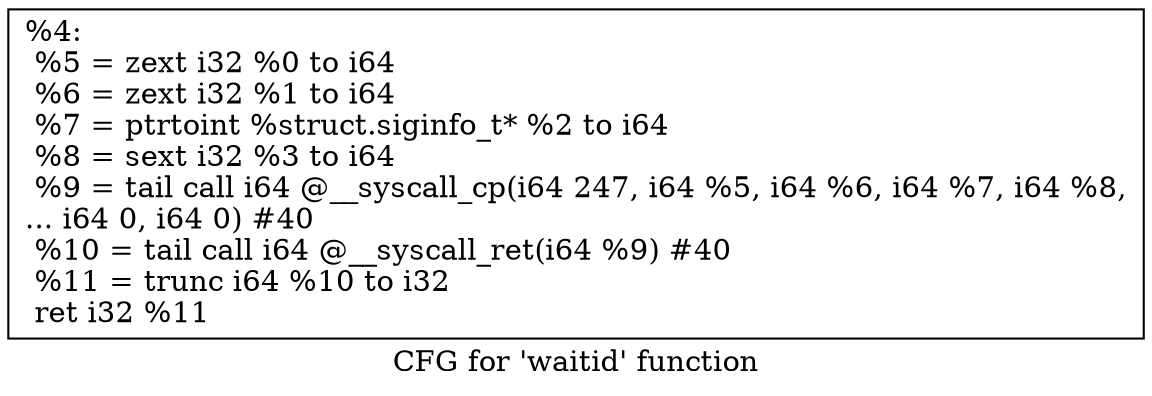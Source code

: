 digraph "CFG for 'waitid' function" {
	label="CFG for 'waitid' function";

	Node0x1b4e690 [shape=record,label="{%4:\l  %5 = zext i32 %0 to i64\l  %6 = zext i32 %1 to i64\l  %7 = ptrtoint %struct.siginfo_t* %2 to i64\l  %8 = sext i32 %3 to i64\l  %9 = tail call i64 @__syscall_cp(i64 247, i64 %5, i64 %6, i64 %7, i64 %8,\l... i64 0, i64 0) #40\l  %10 = tail call i64 @__syscall_ret(i64 %9) #40\l  %11 = trunc i64 %10 to i32\l  ret i32 %11\l}"];
}
